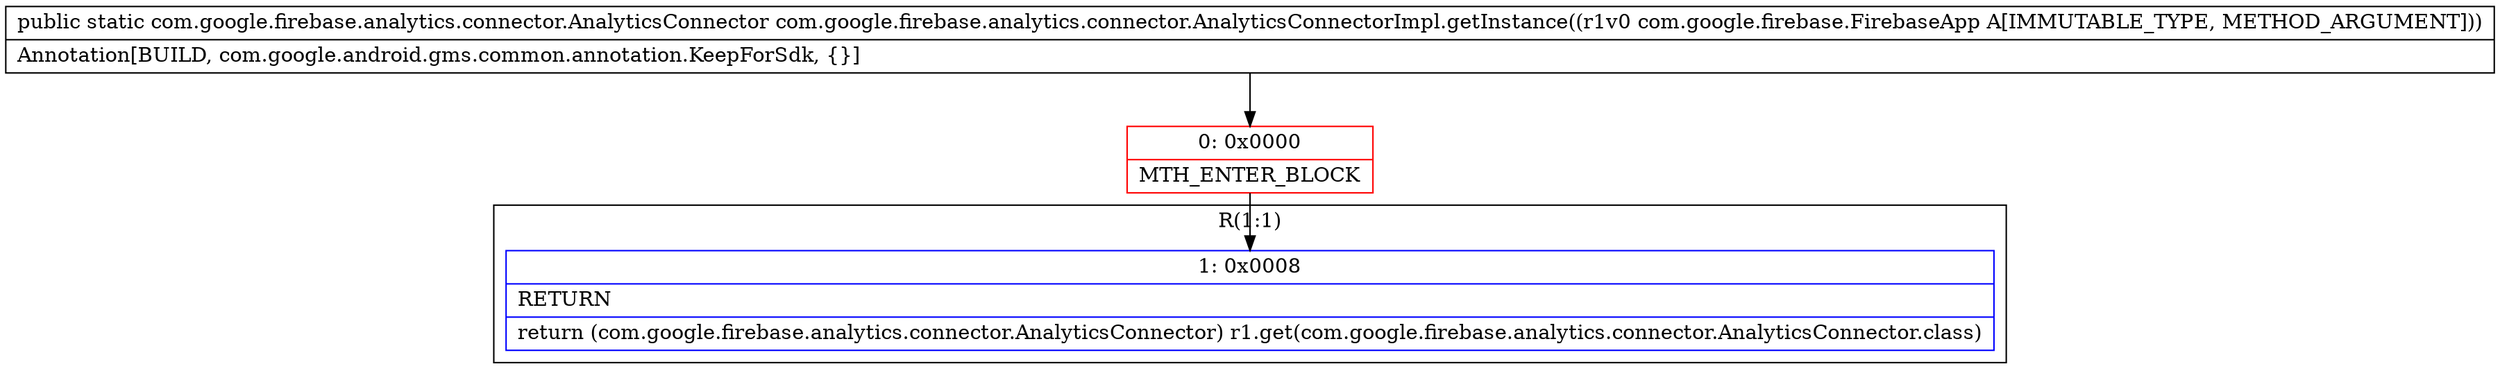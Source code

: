 digraph "CFG forcom.google.firebase.analytics.connector.AnalyticsConnectorImpl.getInstance(Lcom\/google\/firebase\/FirebaseApp;)Lcom\/google\/firebase\/analytics\/connector\/AnalyticsConnector;" {
subgraph cluster_Region_704459163 {
label = "R(1:1)";
node [shape=record,color=blue];
Node_1 [shape=record,label="{1\:\ 0x0008|RETURN\l|return (com.google.firebase.analytics.connector.AnalyticsConnector) r1.get(com.google.firebase.analytics.connector.AnalyticsConnector.class)\l}"];
}
Node_0 [shape=record,color=red,label="{0\:\ 0x0000|MTH_ENTER_BLOCK\l}"];
MethodNode[shape=record,label="{public static com.google.firebase.analytics.connector.AnalyticsConnector com.google.firebase.analytics.connector.AnalyticsConnectorImpl.getInstance((r1v0 com.google.firebase.FirebaseApp A[IMMUTABLE_TYPE, METHOD_ARGUMENT]))  | Annotation[BUILD, com.google.android.gms.common.annotation.KeepForSdk, \{\}]\l}"];
MethodNode -> Node_0;
Node_0 -> Node_1;
}

